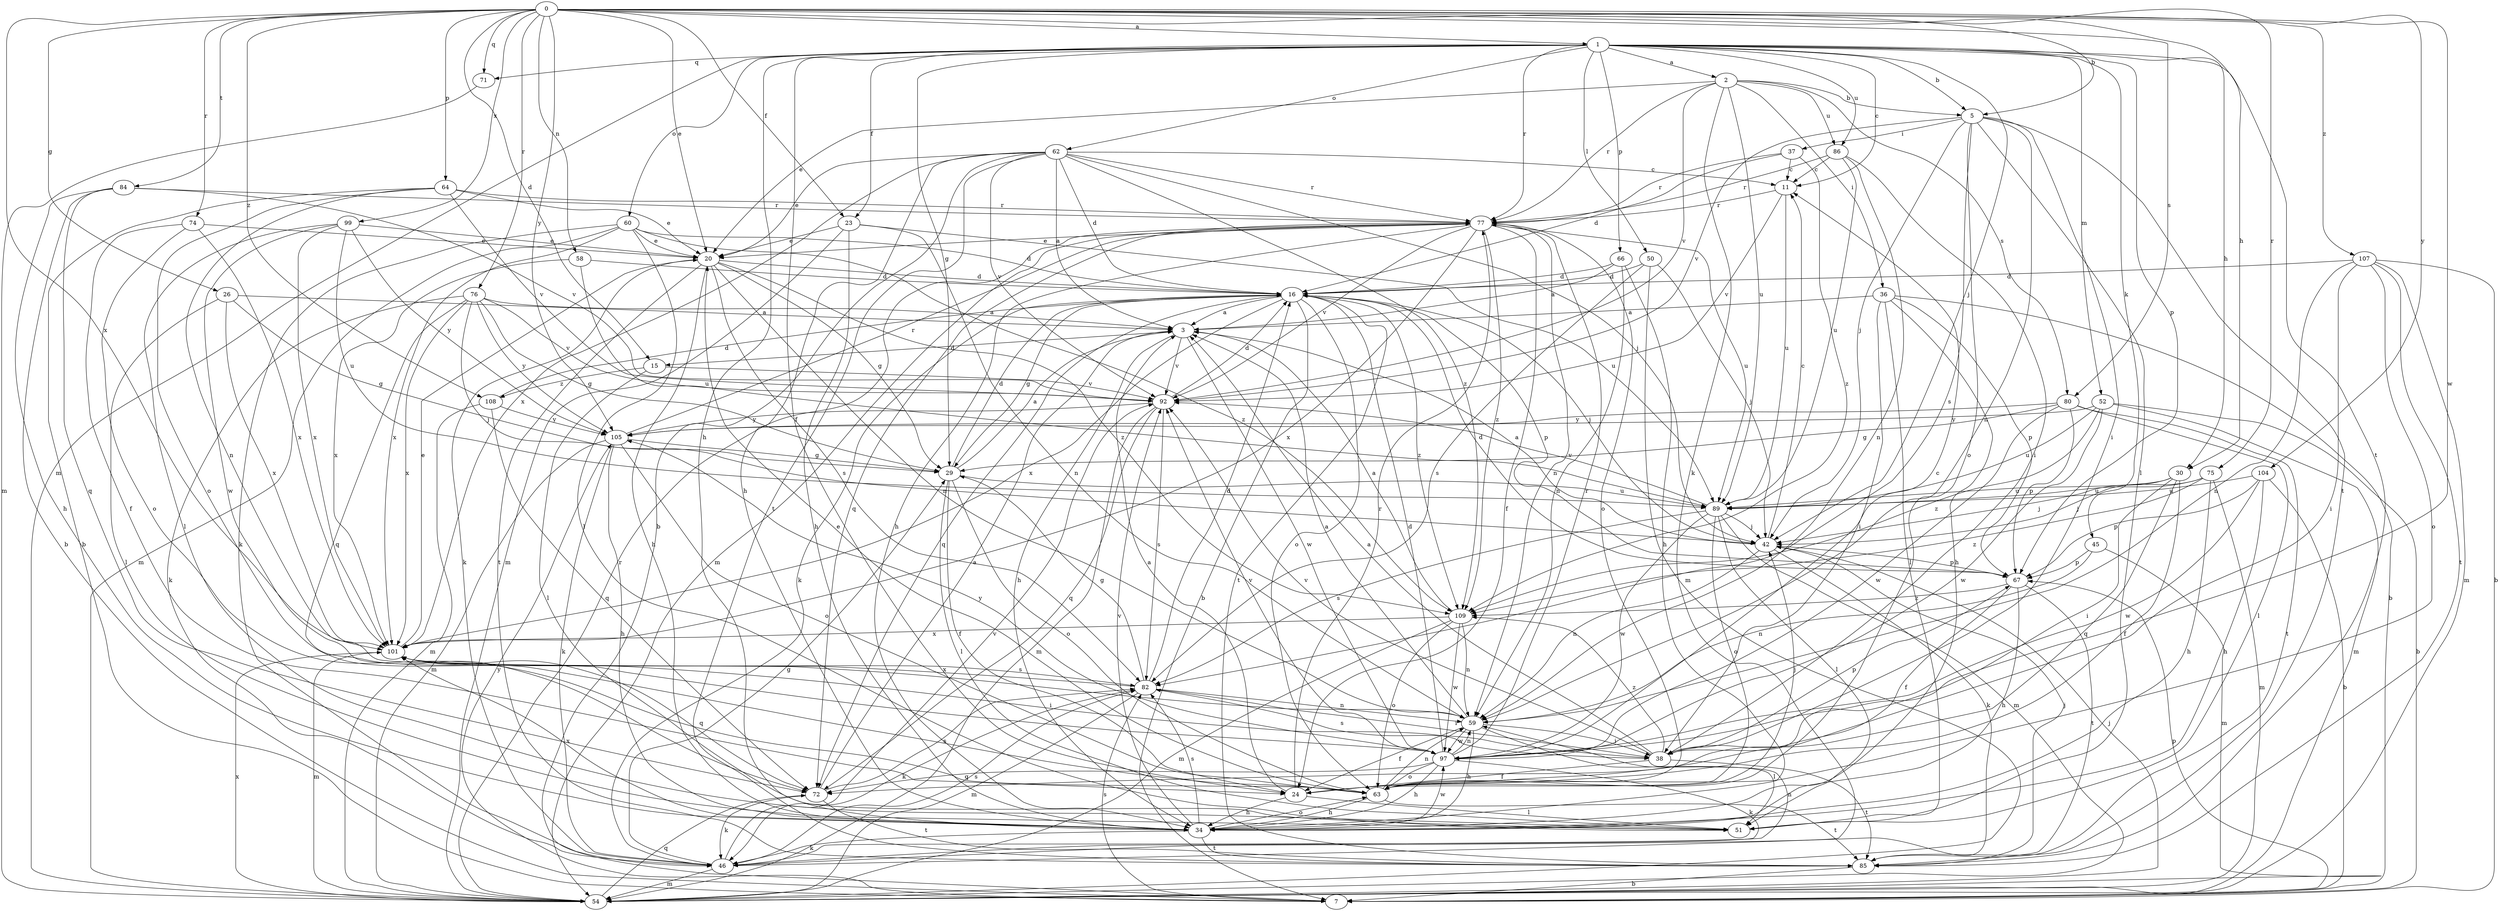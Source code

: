 strict digraph  {
0;
1;
2;
3;
5;
7;
11;
15;
16;
20;
23;
24;
26;
29;
30;
34;
36;
37;
38;
42;
45;
46;
50;
51;
52;
54;
58;
59;
60;
62;
63;
64;
66;
67;
71;
72;
74;
75;
76;
77;
80;
82;
84;
85;
86;
89;
92;
97;
99;
101;
104;
105;
107;
108;
109;
0 -> 1  [label=a];
0 -> 5  [label=b];
0 -> 15  [label=d];
0 -> 20  [label=e];
0 -> 23  [label=f];
0 -> 26  [label=g];
0 -> 30  [label=h];
0 -> 58  [label=n];
0 -> 64  [label=p];
0 -> 71  [label=q];
0 -> 74  [label=r];
0 -> 75  [label=r];
0 -> 76  [label=r];
0 -> 80  [label=s];
0 -> 84  [label=t];
0 -> 97  [label=w];
0 -> 99  [label=x];
0 -> 101  [label=x];
0 -> 104  [label=y];
0 -> 105  [label=y];
0 -> 107  [label=z];
0 -> 108  [label=z];
1 -> 2  [label=a];
1 -> 5  [label=b];
1 -> 11  [label=c];
1 -> 23  [label=f];
1 -> 24  [label=f];
1 -> 29  [label=g];
1 -> 30  [label=h];
1 -> 34  [label=h];
1 -> 42  [label=j];
1 -> 45  [label=k];
1 -> 50  [label=l];
1 -> 52  [label=m];
1 -> 54  [label=m];
1 -> 60  [label=o];
1 -> 62  [label=o];
1 -> 66  [label=p];
1 -> 67  [label=p];
1 -> 71  [label=q];
1 -> 77  [label=r];
1 -> 85  [label=t];
1 -> 86  [label=u];
2 -> 5  [label=b];
2 -> 20  [label=e];
2 -> 36  [label=i];
2 -> 46  [label=k];
2 -> 77  [label=r];
2 -> 80  [label=s];
2 -> 86  [label=u];
2 -> 89  [label=u];
2 -> 92  [label=v];
3 -> 15  [label=d];
3 -> 34  [label=h];
3 -> 92  [label=v];
3 -> 97  [label=w];
5 -> 37  [label=i];
5 -> 38  [label=i];
5 -> 42  [label=j];
5 -> 51  [label=l];
5 -> 59  [label=n];
5 -> 63  [label=o];
5 -> 82  [label=s];
5 -> 85  [label=t];
5 -> 92  [label=v];
7 -> 67  [label=p];
7 -> 82  [label=s];
7 -> 105  [label=y];
11 -> 77  [label=r];
11 -> 89  [label=u];
11 -> 92  [label=v];
15 -> 51  [label=l];
15 -> 92  [label=v];
15 -> 108  [label=z];
16 -> 3  [label=a];
16 -> 7  [label=b];
16 -> 29  [label=g];
16 -> 42  [label=j];
16 -> 46  [label=k];
16 -> 63  [label=o];
16 -> 67  [label=p];
16 -> 72  [label=q];
16 -> 85  [label=t];
16 -> 101  [label=x];
16 -> 109  [label=z];
20 -> 16  [label=d];
20 -> 29  [label=g];
20 -> 34  [label=h];
20 -> 46  [label=k];
20 -> 59  [label=n];
20 -> 82  [label=s];
20 -> 85  [label=t];
20 -> 109  [label=z];
23 -> 20  [label=e];
23 -> 34  [label=h];
23 -> 54  [label=m];
23 -> 59  [label=n];
23 -> 89  [label=u];
24 -> 3  [label=a];
24 -> 34  [label=h];
24 -> 51  [label=l];
24 -> 77  [label=r];
26 -> 3  [label=a];
26 -> 29  [label=g];
26 -> 51  [label=l];
26 -> 101  [label=x];
29 -> 3  [label=a];
29 -> 16  [label=d];
29 -> 24  [label=f];
29 -> 51  [label=l];
29 -> 63  [label=o];
29 -> 89  [label=u];
30 -> 24  [label=f];
30 -> 38  [label=i];
30 -> 42  [label=j];
30 -> 72  [label=q];
30 -> 89  [label=u];
34 -> 46  [label=k];
34 -> 63  [label=o];
34 -> 82  [label=s];
34 -> 85  [label=t];
34 -> 92  [label=v];
34 -> 97  [label=w];
34 -> 101  [label=x];
36 -> 3  [label=a];
36 -> 7  [label=b];
36 -> 34  [label=h];
36 -> 38  [label=i];
36 -> 51  [label=l];
36 -> 67  [label=p];
37 -> 11  [label=c];
37 -> 16  [label=d];
37 -> 77  [label=r];
37 -> 109  [label=z];
38 -> 3  [label=a];
38 -> 24  [label=f];
38 -> 67  [label=p];
38 -> 82  [label=s];
38 -> 85  [label=t];
38 -> 92  [label=v];
38 -> 109  [label=z];
42 -> 3  [label=a];
42 -> 11  [label=c];
42 -> 46  [label=k];
42 -> 59  [label=n];
42 -> 67  [label=p];
45 -> 54  [label=m];
45 -> 59  [label=n];
45 -> 67  [label=p];
46 -> 29  [label=g];
46 -> 54  [label=m];
46 -> 59  [label=n];
46 -> 82  [label=s];
46 -> 92  [label=v];
50 -> 16  [label=d];
50 -> 42  [label=j];
50 -> 54  [label=m];
50 -> 82  [label=s];
52 -> 7  [label=b];
52 -> 54  [label=m];
52 -> 89  [label=u];
52 -> 97  [label=w];
52 -> 105  [label=y];
52 -> 109  [label=z];
54 -> 42  [label=j];
54 -> 72  [label=q];
54 -> 77  [label=r];
54 -> 101  [label=x];
58 -> 16  [label=d];
58 -> 89  [label=u];
58 -> 101  [label=x];
59 -> 3  [label=a];
59 -> 24  [label=f];
59 -> 34  [label=h];
59 -> 38  [label=i];
59 -> 51  [label=l];
59 -> 97  [label=w];
60 -> 16  [label=d];
60 -> 20  [label=e];
60 -> 46  [label=k];
60 -> 51  [label=l];
60 -> 54  [label=m];
60 -> 101  [label=x];
60 -> 109  [label=z];
62 -> 3  [label=a];
62 -> 7  [label=b];
62 -> 11  [label=c];
62 -> 16  [label=d];
62 -> 20  [label=e];
62 -> 34  [label=h];
62 -> 42  [label=j];
62 -> 77  [label=r];
62 -> 85  [label=t];
62 -> 92  [label=v];
62 -> 101  [label=x];
62 -> 109  [label=z];
63 -> 20  [label=e];
63 -> 34  [label=h];
63 -> 42  [label=j];
63 -> 59  [label=n];
63 -> 85  [label=t];
64 -> 7  [label=b];
64 -> 20  [label=e];
64 -> 59  [label=n];
64 -> 63  [label=o];
64 -> 77  [label=r];
64 -> 92  [label=v];
66 -> 3  [label=a];
66 -> 16  [label=d];
66 -> 34  [label=h];
66 -> 59  [label=n];
67 -> 16  [label=d];
67 -> 24  [label=f];
67 -> 34  [label=h];
67 -> 85  [label=t];
67 -> 109  [label=z];
71 -> 54  [label=m];
72 -> 3  [label=a];
72 -> 46  [label=k];
72 -> 82  [label=s];
72 -> 85  [label=t];
74 -> 20  [label=e];
74 -> 24  [label=f];
74 -> 63  [label=o];
74 -> 101  [label=x];
75 -> 34  [label=h];
75 -> 42  [label=j];
75 -> 54  [label=m];
75 -> 89  [label=u];
75 -> 109  [label=z];
76 -> 3  [label=a];
76 -> 29  [label=g];
76 -> 42  [label=j];
76 -> 46  [label=k];
76 -> 72  [label=q];
76 -> 92  [label=v];
76 -> 101  [label=x];
76 -> 105  [label=y];
77 -> 20  [label=e];
77 -> 24  [label=f];
77 -> 34  [label=h];
77 -> 54  [label=m];
77 -> 59  [label=n];
77 -> 63  [label=o];
77 -> 72  [label=q];
77 -> 89  [label=u];
77 -> 92  [label=v];
77 -> 101  [label=x];
77 -> 109  [label=z];
80 -> 29  [label=g];
80 -> 51  [label=l];
80 -> 67  [label=p];
80 -> 85  [label=t];
80 -> 97  [label=w];
80 -> 105  [label=y];
82 -> 16  [label=d];
82 -> 29  [label=g];
82 -> 38  [label=i];
82 -> 46  [label=k];
82 -> 54  [label=m];
82 -> 59  [label=n];
82 -> 101  [label=x];
84 -> 7  [label=b];
84 -> 34  [label=h];
84 -> 72  [label=q];
84 -> 77  [label=r];
84 -> 92  [label=v];
85 -> 7  [label=b];
85 -> 42  [label=j];
86 -> 11  [label=c];
86 -> 38  [label=i];
86 -> 59  [label=n];
86 -> 77  [label=r];
86 -> 89  [label=u];
89 -> 42  [label=j];
89 -> 51  [label=l];
89 -> 54  [label=m];
89 -> 63  [label=o];
89 -> 82  [label=s];
89 -> 92  [label=v];
89 -> 97  [label=w];
92 -> 16  [label=d];
92 -> 54  [label=m];
92 -> 72  [label=q];
92 -> 82  [label=s];
92 -> 105  [label=y];
97 -> 11  [label=c];
97 -> 16  [label=d];
97 -> 34  [label=h];
97 -> 46  [label=k];
97 -> 59  [label=n];
97 -> 63  [label=o];
97 -> 72  [label=q];
97 -> 77  [label=r];
97 -> 92  [label=v];
97 -> 105  [label=y];
99 -> 20  [label=e];
99 -> 51  [label=l];
99 -> 89  [label=u];
99 -> 97  [label=w];
99 -> 101  [label=x];
99 -> 105  [label=y];
101 -> 20  [label=e];
101 -> 38  [label=i];
101 -> 54  [label=m];
101 -> 72  [label=q];
101 -> 82  [label=s];
104 -> 7  [label=b];
104 -> 34  [label=h];
104 -> 67  [label=p];
104 -> 89  [label=u];
104 -> 97  [label=w];
105 -> 29  [label=g];
105 -> 34  [label=h];
105 -> 46  [label=k];
105 -> 54  [label=m];
105 -> 63  [label=o];
105 -> 77  [label=r];
107 -> 7  [label=b];
107 -> 16  [label=d];
107 -> 38  [label=i];
107 -> 54  [label=m];
107 -> 59  [label=n];
107 -> 63  [label=o];
107 -> 85  [label=t];
108 -> 16  [label=d];
108 -> 54  [label=m];
108 -> 72  [label=q];
108 -> 105  [label=y];
109 -> 3  [label=a];
109 -> 54  [label=m];
109 -> 59  [label=n];
109 -> 63  [label=o];
109 -> 97  [label=w];
109 -> 101  [label=x];
}
